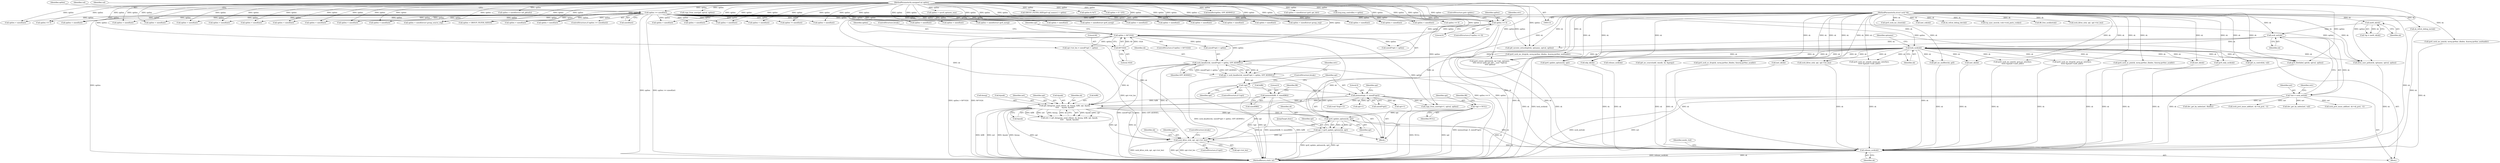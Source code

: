 digraph "0_linux_45f6fad84cc305103b28d73482b344d7f5b76f39_11@API" {
"1001131" [label="(Call,ipv6_update_options(sk, opt))"];
"1000187" [label="(Call,lock_sock(sk))"];
"1000129" [label="(Call,sock_net(sk))"];
"1000124" [label="(Call,inet6_sk(sk))"];
"1000115" [label="(MethodParameterIn,struct sock *sk)"];
"1001108" [label="(Call,ip6_datagram_send_ctl(net, sk, &msg, &fl6, opt, &junk,\n\t\t\t\t\t     &junk, &junk))"];
"1000127" [label="(Call,*net = sock_net(sk))"];
"1001049" [label="(Call,sock_kmalloc(sk, sizeof(*opt) + optlen, GFP_KERNEL))"];
"1001041" [label="(Call,optlen > 64*1024)"];
"1001032" [label="(Call,optlen == 0)"];
"1000152" [label="(Call,optlen >= sizeof(int))"];
"1000119" [label="(MethodParameterIn,unsigned int optlen)"];
"1001043" [label="(Call,64*1024)"];
"1001011" [label="(Call,memset(&fl6, 0, sizeof(fl6)))"];
"1001065" [label="(Call,memset(opt, 0, sizeof(*opt)))"];
"1001062" [label="(Call,!opt)"];
"1001047" [label="(Call,opt = sock_kmalloc(sk, sizeof(*opt) + optlen, GFP_KERNEL))"];
"1001005" [label="(Call,*opt = NULL)"];
"1001129" [label="(Call,opt = ipv6_update_options(sk, opt))"];
"1001137" [label="(Call,sock_kfree_s(sk, opt, opt->tot_len))"];
"1002030" [label="(Call,release_sock(sk))"];
"1001034" [label="(Literal,0)"];
"1000768" [label="(Call,optlen < sizeof(int))"];
"1001011" [label="(Call,memset(&fl6, 0, sizeof(fl6)))"];
"1000298" [label="(Call,sock_prot_inuse_add(net, sk->sk_prot, -1))"];
"1001049" [label="(Call,sock_kmalloc(sk, sizeof(*opt) + optlen, GFP_KERNEL))"];
"1001047" [label="(Call,opt = sock_kmalloc(sk, sizeof(*opt) + optlen, GFP_KERNEL))"];
"1000179" [label="(Call,ip6_mroute_setsockopt(sk, optname, optval, optlen))"];
"1001041" [label="(Call,optlen > 64*1024)"];
"1001131" [label="(Call,ipv6_update_options(sk, opt))"];
"1000472" [label="(Call,optlen < sizeof(int))"];
"1001179" [label="(Call,optlen < sizeof(int))"];
"1000420" [label="(Call,sk_refcnt_debug_inc(sk))"];
"1001005" [label="(Call,*opt = NULL)"];
"1001267" [label="(Call,dev_get_by_index(net, ifindex))"];
"1001050" [label="(Identifier,sk)"];
"1000552" [label="(Call,optlen < sizeof(int))"];
"1000632" [label="(Call,optlen < sizeof(int))"];
"1001062" [label="(Call,!opt)"];
"1000124" [label="(Call,inet6_sk(sk))"];
"1000947" [label="(Call,optlen < sizeof(struct in6_pktinfo))"];
"1001357" [label="(Call,optlen < sizeof(struct ipv6_mreq))"];
"1001768" [label="(Call,optlen < sizeof(int))"];
"1000194" [label="(Call,optlen < sizeof(int))"];
"1000512" [label="(Call,optlen < sizeof(int))"];
"1001037" [label="(Identifier,retv)"];
"1001702" [label="(Call,copy_from_user(gsf, optval, optlen))"];
"1000190" [label="(Identifier,optname)"];
"1000129" [label="(Call,sock_net(sk))"];
"1001106" [label="(Call,retv = ip6_datagram_send_ctl(net, sk, &msg, &fl6, opt, &junk,\n\t\t\t\t\t     &junk, &junk))"];
"1001073" [label="(Identifier,opt)"];
"1000532" [label="(Call,optlen < sizeof(int))"];
"1000706" [label="(Call,optlen < sizeof(int))"];
"1000492" [label="(Call,optlen < sizeof(int))"];
"1000452" [label="(Call,optlen < sizeof(int))"];
"1002046" [label="(MethodReturn,static int)"];
"1001115" [label="(Identifier,opt)"];
"1001668" [label="(Call,optlen < GROUP_FILTER_SIZE(0))"];
"1001762" [label="(Call,ip6_ra_control(sk, val))"];
"1000686" [label="(Call,optlen < sizeof(int))"];
"1001116" [label="(Call,&junk)"];
"1000125" [label="(Identifier,sk)"];
"1001035" [label="(ControlStructure,goto update;)"];
"1001040" [label="(ControlStructure,if (optlen > 64*1024))"];
"1001130" [label="(Identifier,opt)"];
"1001015" [label="(Call,sizeof(fl6))"];
"1001051" [label="(Call,sizeof(*opt) + optlen)"];
"1001110" [label="(Identifier,sk)"];
"1001135" [label="(ControlStructure,if (opt))"];
"1001139" [label="(Identifier,opt)"];
"1000437" [label="(Call,inet_sk(sk))"];
"1001014" [label="(Literal,0)"];
"1001137" [label="(Call,sock_kfree_s(sk, opt, opt->tot_len))"];
"1000127" [label="(Call,*net = sock_net(sk))"];
"1002038" [label="(Call,release_sock(sk))"];
"1000810" [label="(Call,optlen == 0)"];
"1001368" [label="(Call,inet_sk(sk))"];
"1000572" [label="(Call,optlen < sizeof(int))"];
"1000281" [label="(Call,ipv6_sock_mc_close(sk))"];
"1000295" [label="(Call,inet_csk(sk))"];
"1001793" [label="(Call,optlen < sizeof(int))"];
"1001816" [label="(Call,optlen < sizeof(int))"];
"1001134" [label="(JumpTarget,done:)"];
"1002031" [label="(Identifier,sk)"];
"1001068" [label="(Call,sizeof(*opt))"];
"1000592" [label="(Call,optlen < sizeof(int))"];
"1001113" [label="(Call,&fl6)"];
"1000359" [label="(Call,sock_prot_inuse_add(net, sk->sk_prot, -1))"];
"1001307" [label="(Call,optlen < sizeof(int))"];
"1001111" [label="(Call,&msg)"];
"1001033" [label="(Identifier,optlen)"];
"1001108" [label="(Call,ip6_datagram_send_ctl(net, sk, &msg, &fl6, opt, &junk,\n\t\t\t\t\t     &junk, &junk))"];
"1001840" [label="(Call,optlen < sizeof(int))"];
"1000153" [label="(Identifier,optlen)"];
"1001067" [label="(Literal,0)"];
"1002030" [label="(Call,release_sock(sk))"];
"1001143" [label="(ControlStructure,break;)"];
"1000122" [label="(Call,*np = inet6_sk(sk))"];
"1001132" [label="(Identifier,sk)"];
"1000154" [label="(Call,sizeof(int))"];
"1001390" [label="(Call,ipv6_sock_mc_join(sk, mreq.ipv6mr_ifindex, &mreq.ipv6mr_multiaddr))"];
"1000130" [label="(Identifier,sk)"];
"1001045" [label="(Literal,1024)"];
"1001118" [label="(Call,&junk)"];
"1001129" [label="(Call,opt = ipv6_update_options(sk, opt))"];
"1001624" [label="(Call,ipv6_sock_mc_join(sk, greqs.gsr_interface,\n\t\t\t\t\t\t &psin6->sin6_addr))"];
"1001042" [label="(Identifier,optlen)"];
"1000151" [label="(ControlStructure,if (optlen >= sizeof(int)))"];
"1001895" [label="(Call,optlen < sizeof(int))"];
"1001056" [label="(Identifier,GFP_KERNEL)"];
"1001063" [label="(Identifier,opt)"];
"1001138" [label="(Identifier,sk)"];
"1001452" [label="(Call,ipv6_sock_ac_drop(sk, mreq.ipv6mr_ifindex, &mreq.ipv6mr_acaddr))"];
"1000283" [label="(Call,sk_refcnt_debug_dec(sk))"];
"1000229" [label="(Call,udp_sk(sk))"];
"1001755" [label="(Call,optlen < sizeof(int))"];
"1000120" [label="(Block,)"];
"1001048" [label="(Identifier,opt)"];
"1000115" [label="(MethodParameterIn,struct sock *sk)"];
"1001071" [label="(Call,opt->tot_len = sizeof(*opt) + optlen)"];
"1001086" [label="(Call,opt+1)"];
"1000432" [label="(Call,optlen < sizeof(int))"];
"1001019" [label="(Identifier,fl6)"];
"1001878" [label="(Call,xfrm_user_policy(sk, optname, optval, optlen))"];
"1001544" [label="(Call,optlen < sizeof(struct group_source_req))"];
"1000159" [label="(Identifier,val)"];
"1000152" [label="(Call,optlen >= sizeof(int))"];
"1001032" [label="(Call,optlen == 0)"];
"1001031" [label="(ControlStructure,if (optlen == 0))"];
"1001674" [label="(Call,optlen > sysctl_optmem_max)"];
"1001440" [label="(Call,ipv6_sock_ac_join(sk, mreq.ipv6mr_ifindex, &mreq.ipv6mr_acaddr))"];
"1000940" [label="(Call,optlen == 0)"];
"1000336" [label="(Call,tcp_sync_mss(sk, icsk->icsk_pmtu_cookie))"];
"1000785" [label="(Call,optlen < sizeof(int))"];
"1001468" [label="(Call,optlen < sizeof(struct group_req))"];
"1001012" [label="(Call,&fl6)"];
"1001146" [label="(Call,optlen < sizeof(int))"];
"1001731" [label="(Call,GROUP_FILTER_SIZE(gsf->gf_numsrc) > optlen)"];
"1000119" [label="(MethodParameterIn,unsigned int optlen)"];
"1000612" [label="(Call,optlen < sizeof(int))"];
"1001101" [label="(Call,(void *)(opt+1))"];
"1000829" [label="(Call,optlen & 0x7)"];
"1001066" [label="(Identifier,opt)"];
"1001211" [label="(Call,optlen < sizeof(int))"];
"1000128" [label="(Identifier,net)"];
"1001238" [label="(Call,optlen != sizeof(int))"];
"1001525" [label="(Call,ipv6_sock_mc_drop(sk, greq.gr_interface,\n\t\t\t\t\t\t &psin6->sin6_addr))"];
"1000832" [label="(Call,optlen > 8 * 255)"];
"1001007" [label="(Identifier,NULL)"];
"1001402" [label="(Call,ipv6_sock_mc_drop(sk, mreq.ipv6mr_ifindex, &mreq.ipv6mr_multiaddr))"];
"1001140" [label="(Call,opt->tot_len)"];
"1001657" [label="(Call,ip6_mc_source(add, omode, sk, &greqs))"];
"1001103" [label="(Call,opt+1)"];
"1001747" [label="(Call,ip6_mc_msfilter(sk, gsf))"];
"1001064" [label="(ControlStructure,break;)"];
"1000279" [label="(Call,fl6_free_socklist(sk))"];
"1001987" [label="(Call,optlen < sizeof(int))"];
"1001065" [label="(Call,memset(opt, 0, sizeof(*opt)))"];
"1001058" [label="(Identifier,retv)"];
"1001046" [label="(ControlStructure,break;)"];
"1001013" [label="(Identifier,fl6)"];
"1001513" [label="(Call,ipv6_sock_mc_join(sk, greq.gr_interface,\n\t\t\t\t\t\t &psin6->sin6_addr))"];
"1001085" [label="(Call,copy_from_user(opt+1, optval, optlen))"];
"1001685" [label="(Call,kmalloc(optlen, GFP_KERNEL))"];
"1001043" [label="(Call,64*1024)"];
"1000399" [label="(Call,sock_kfree_s(sk, opt, opt->tot_len))"];
"1000188" [label="(Identifier,sk)"];
"1001075" [label="(Call,sizeof(*opt) + optlen)"];
"1000923" [label="(Call,ipv6_update_options(sk, opt))"];
"1000187" [label="(Call,lock_sock(sk))"];
"1001061" [label="(ControlStructure,if (!opt))"];
"1000652" [label="(Call,optlen < sizeof(int))"];
"1000929" [label="(Call,sock_kfree_s(sk, opt, opt->tot_len))"];
"1001003" [label="(Block,)"];
"1001133" [label="(Identifier,opt)"];
"1001329" [label="(Call,dev_get_by_index(net, val))"];
"1000824" [label="(Call,optlen < sizeof(struct ipv6_opt_hdr))"];
"1001092" [label="(Call,msg.msg_controllen = optlen)"];
"1000856" [label="(Call,ipv6_renew_options(sk, np->opt, optname,\n \t\t\t\t\t (struct ipv6_opt_hdr __user *)optval,\n \t\t\t\t\t optlen))"];
"1000726" [label="(Call,optlen < sizeof(int))"];
"1000135" [label="(Identifier,retv)"];
"1001417" [label="(Call,optlen < sizeof(struct ipv6_mreq))"];
"1000168" [label="(Identifier,val)"];
"1001120" [label="(Call,&junk)"];
"1002033" [label="(Identifier,needs_rtnl)"];
"1001006" [label="(Identifier,opt)"];
"1001857" [label="(Call,ipv6_flowlabel_opt(sk, optval, optlen))"];
"1000775" [label="(Call,inet_sk(sk))"];
"1001044" [label="(Literal,64)"];
"1000265" [label="(Call,ipv6_only_sock(sk))"];
"1001109" [label="(Identifier,net)"];
"1001131" -> "1001129"  [label="AST: "];
"1001131" -> "1001133"  [label="CFG: "];
"1001132" -> "1001131"  [label="AST: "];
"1001133" -> "1001131"  [label="AST: "];
"1001129" -> "1001131"  [label="CFG: "];
"1001131" -> "1001129"  [label="DDG: sk"];
"1001131" -> "1001129"  [label="DDG: opt"];
"1000187" -> "1001131"  [label="DDG: sk"];
"1001108" -> "1001131"  [label="DDG: sk"];
"1001108" -> "1001131"  [label="DDG: opt"];
"1000115" -> "1001131"  [label="DDG: sk"];
"1001005" -> "1001131"  [label="DDG: opt"];
"1001131" -> "1001137"  [label="DDG: sk"];
"1001131" -> "1002030"  [label="DDG: sk"];
"1000187" -> "1000120"  [label="AST: "];
"1000187" -> "1000188"  [label="CFG: "];
"1000188" -> "1000187"  [label="AST: "];
"1000190" -> "1000187"  [label="CFG: "];
"1000187" -> "1002046"  [label="DDG: lock_sock(sk)"];
"1000129" -> "1000187"  [label="DDG: sk"];
"1000115" -> "1000187"  [label="DDG: sk"];
"1000187" -> "1000229"  [label="DDG: sk"];
"1000187" -> "1000265"  [label="DDG: sk"];
"1000187" -> "1000437"  [label="DDG: sk"];
"1000187" -> "1000775"  [label="DDG: sk"];
"1000187" -> "1000856"  [label="DDG: sk"];
"1000187" -> "1000923"  [label="DDG: sk"];
"1000187" -> "1000929"  [label="DDG: sk"];
"1000187" -> "1001049"  [label="DDG: sk"];
"1000187" -> "1001368"  [label="DDG: sk"];
"1000187" -> "1001440"  [label="DDG: sk"];
"1000187" -> "1001452"  [label="DDG: sk"];
"1000187" -> "1001513"  [label="DDG: sk"];
"1000187" -> "1001525"  [label="DDG: sk"];
"1000187" -> "1001624"  [label="DDG: sk"];
"1000187" -> "1001657"  [label="DDG: sk"];
"1000187" -> "1001747"  [label="DDG: sk"];
"1000187" -> "1001762"  [label="DDG: sk"];
"1000187" -> "1001857"  [label="DDG: sk"];
"1000187" -> "1001878"  [label="DDG: sk"];
"1000187" -> "1002030"  [label="DDG: sk"];
"1000187" -> "1002038"  [label="DDG: sk"];
"1000129" -> "1000127"  [label="AST: "];
"1000129" -> "1000130"  [label="CFG: "];
"1000130" -> "1000129"  [label="AST: "];
"1000127" -> "1000129"  [label="CFG: "];
"1000129" -> "1002046"  [label="DDG: sk"];
"1000129" -> "1000127"  [label="DDG: sk"];
"1000124" -> "1000129"  [label="DDG: sk"];
"1000115" -> "1000129"  [label="DDG: sk"];
"1000129" -> "1000179"  [label="DDG: sk"];
"1000124" -> "1000122"  [label="AST: "];
"1000124" -> "1000125"  [label="CFG: "];
"1000125" -> "1000124"  [label="AST: "];
"1000122" -> "1000124"  [label="CFG: "];
"1000124" -> "1000122"  [label="DDG: sk"];
"1000115" -> "1000124"  [label="DDG: sk"];
"1000115" -> "1000114"  [label="AST: "];
"1000115" -> "1002046"  [label="DDG: sk"];
"1000115" -> "1000179"  [label="DDG: sk"];
"1000115" -> "1000229"  [label="DDG: sk"];
"1000115" -> "1000265"  [label="DDG: sk"];
"1000115" -> "1000279"  [label="DDG: sk"];
"1000115" -> "1000281"  [label="DDG: sk"];
"1000115" -> "1000283"  [label="DDG: sk"];
"1000115" -> "1000295"  [label="DDG: sk"];
"1000115" -> "1000336"  [label="DDG: sk"];
"1000115" -> "1000399"  [label="DDG: sk"];
"1000115" -> "1000420"  [label="DDG: sk"];
"1000115" -> "1000437"  [label="DDG: sk"];
"1000115" -> "1000775"  [label="DDG: sk"];
"1000115" -> "1000856"  [label="DDG: sk"];
"1000115" -> "1000923"  [label="DDG: sk"];
"1000115" -> "1000929"  [label="DDG: sk"];
"1000115" -> "1001049"  [label="DDG: sk"];
"1000115" -> "1001108"  [label="DDG: sk"];
"1000115" -> "1001137"  [label="DDG: sk"];
"1000115" -> "1001368"  [label="DDG: sk"];
"1000115" -> "1001390"  [label="DDG: sk"];
"1000115" -> "1001402"  [label="DDG: sk"];
"1000115" -> "1001440"  [label="DDG: sk"];
"1000115" -> "1001452"  [label="DDG: sk"];
"1000115" -> "1001513"  [label="DDG: sk"];
"1000115" -> "1001525"  [label="DDG: sk"];
"1000115" -> "1001624"  [label="DDG: sk"];
"1000115" -> "1001657"  [label="DDG: sk"];
"1000115" -> "1001747"  [label="DDG: sk"];
"1000115" -> "1001762"  [label="DDG: sk"];
"1000115" -> "1001857"  [label="DDG: sk"];
"1000115" -> "1001878"  [label="DDG: sk"];
"1000115" -> "1002030"  [label="DDG: sk"];
"1000115" -> "1002038"  [label="DDG: sk"];
"1001108" -> "1001106"  [label="AST: "];
"1001108" -> "1001120"  [label="CFG: "];
"1001109" -> "1001108"  [label="AST: "];
"1001110" -> "1001108"  [label="AST: "];
"1001111" -> "1001108"  [label="AST: "];
"1001113" -> "1001108"  [label="AST: "];
"1001115" -> "1001108"  [label="AST: "];
"1001116" -> "1001108"  [label="AST: "];
"1001118" -> "1001108"  [label="AST: "];
"1001120" -> "1001108"  [label="AST: "];
"1001106" -> "1001108"  [label="CFG: "];
"1001108" -> "1002046"  [label="DDG: &fl6"];
"1001108" -> "1002046"  [label="DDG: net"];
"1001108" -> "1002046"  [label="DDG: &junk"];
"1001108" -> "1002046"  [label="DDG: &msg"];
"1001108" -> "1002046"  [label="DDG: opt"];
"1001108" -> "1001106"  [label="DDG: &junk"];
"1001108" -> "1001106"  [label="DDG: opt"];
"1001108" -> "1001106"  [label="DDG: &fl6"];
"1001108" -> "1001106"  [label="DDG: net"];
"1001108" -> "1001106"  [label="DDG: &msg"];
"1001108" -> "1001106"  [label="DDG: sk"];
"1000127" -> "1001108"  [label="DDG: net"];
"1001049" -> "1001108"  [label="DDG: sk"];
"1001011" -> "1001108"  [label="DDG: &fl6"];
"1001065" -> "1001108"  [label="DDG: opt"];
"1001108" -> "1001137"  [label="DDG: sk"];
"1001108" -> "1001137"  [label="DDG: opt"];
"1001108" -> "1002030"  [label="DDG: sk"];
"1000127" -> "1000120"  [label="AST: "];
"1000128" -> "1000127"  [label="AST: "];
"1000135" -> "1000127"  [label="CFG: "];
"1000127" -> "1002046"  [label="DDG: sock_net(sk)"];
"1000127" -> "1002046"  [label="DDG: net"];
"1000127" -> "1000298"  [label="DDG: net"];
"1000127" -> "1000359"  [label="DDG: net"];
"1000127" -> "1001267"  [label="DDG: net"];
"1000127" -> "1001329"  [label="DDG: net"];
"1001049" -> "1001047"  [label="AST: "];
"1001049" -> "1001056"  [label="CFG: "];
"1001050" -> "1001049"  [label="AST: "];
"1001051" -> "1001049"  [label="AST: "];
"1001056" -> "1001049"  [label="AST: "];
"1001047" -> "1001049"  [label="CFG: "];
"1001049" -> "1002046"  [label="DDG: sizeof(*opt) + optlen"];
"1001049" -> "1002046"  [label="DDG: GFP_KERNEL"];
"1001049" -> "1001047"  [label="DDG: sk"];
"1001049" -> "1001047"  [label="DDG: sizeof(*opt) + optlen"];
"1001049" -> "1001047"  [label="DDG: GFP_KERNEL"];
"1001041" -> "1001049"  [label="DDG: optlen"];
"1000119" -> "1001049"  [label="DDG: optlen"];
"1001049" -> "1001137"  [label="DDG: sk"];
"1001049" -> "1002030"  [label="DDG: sk"];
"1001041" -> "1001040"  [label="AST: "];
"1001041" -> "1001043"  [label="CFG: "];
"1001042" -> "1001041"  [label="AST: "];
"1001043" -> "1001041"  [label="AST: "];
"1001046" -> "1001041"  [label="CFG: "];
"1001048" -> "1001041"  [label="CFG: "];
"1001041" -> "1002046"  [label="DDG: optlen > 64*1024"];
"1001041" -> "1002046"  [label="DDG: optlen"];
"1001041" -> "1002046"  [label="DDG: 64*1024"];
"1001032" -> "1001041"  [label="DDG: optlen"];
"1000119" -> "1001041"  [label="DDG: optlen"];
"1001043" -> "1001041"  [label="DDG: 64"];
"1001043" -> "1001041"  [label="DDG: 1024"];
"1001041" -> "1001051"  [label="DDG: optlen"];
"1001041" -> "1001071"  [label="DDG: optlen"];
"1001041" -> "1001075"  [label="DDG: optlen"];
"1001041" -> "1001085"  [label="DDG: optlen"];
"1001032" -> "1001031"  [label="AST: "];
"1001032" -> "1001034"  [label="CFG: "];
"1001033" -> "1001032"  [label="AST: "];
"1001034" -> "1001032"  [label="AST: "];
"1001035" -> "1001032"  [label="CFG: "];
"1001037" -> "1001032"  [label="CFG: "];
"1001032" -> "1002046"  [label="DDG: optlen"];
"1001032" -> "1002046"  [label="DDG: optlen == 0"];
"1000152" -> "1001032"  [label="DDG: optlen"];
"1000119" -> "1001032"  [label="DDG: optlen"];
"1000152" -> "1000151"  [label="AST: "];
"1000152" -> "1000154"  [label="CFG: "];
"1000153" -> "1000152"  [label="AST: "];
"1000154" -> "1000152"  [label="AST: "];
"1000159" -> "1000152"  [label="CFG: "];
"1000168" -> "1000152"  [label="CFG: "];
"1000152" -> "1002046"  [label="DDG: optlen >= sizeof(int)"];
"1000152" -> "1002046"  [label="DDG: optlen"];
"1000119" -> "1000152"  [label="DDG: optlen"];
"1000152" -> "1000179"  [label="DDG: optlen"];
"1000152" -> "1000194"  [label="DDG: optlen"];
"1000152" -> "1000432"  [label="DDG: optlen"];
"1000152" -> "1000452"  [label="DDG: optlen"];
"1000152" -> "1000472"  [label="DDG: optlen"];
"1000152" -> "1000492"  [label="DDG: optlen"];
"1000152" -> "1000512"  [label="DDG: optlen"];
"1000152" -> "1000532"  [label="DDG: optlen"];
"1000152" -> "1000552"  [label="DDG: optlen"];
"1000152" -> "1000572"  [label="DDG: optlen"];
"1000152" -> "1000592"  [label="DDG: optlen"];
"1000152" -> "1000612"  [label="DDG: optlen"];
"1000152" -> "1000632"  [label="DDG: optlen"];
"1000152" -> "1000652"  [label="DDG: optlen"];
"1000152" -> "1000686"  [label="DDG: optlen"];
"1000152" -> "1000706"  [label="DDG: optlen"];
"1000152" -> "1000726"  [label="DDG: optlen"];
"1000152" -> "1000768"  [label="DDG: optlen"];
"1000152" -> "1000785"  [label="DDG: optlen"];
"1000152" -> "1000810"  [label="DDG: optlen"];
"1000152" -> "1000940"  [label="DDG: optlen"];
"1000152" -> "1001146"  [label="DDG: optlen"];
"1000152" -> "1001179"  [label="DDG: optlen"];
"1000152" -> "1001211"  [label="DDG: optlen"];
"1000152" -> "1001238"  [label="DDG: optlen"];
"1000152" -> "1001307"  [label="DDG: optlen"];
"1000152" -> "1001357"  [label="DDG: optlen"];
"1000152" -> "1001417"  [label="DDG: optlen"];
"1000152" -> "1001468"  [label="DDG: optlen"];
"1000152" -> "1001544"  [label="DDG: optlen"];
"1000152" -> "1001668"  [label="DDG: optlen"];
"1000152" -> "1001755"  [label="DDG: optlen"];
"1000152" -> "1001768"  [label="DDG: optlen"];
"1000152" -> "1001793"  [label="DDG: optlen"];
"1000152" -> "1001816"  [label="DDG: optlen"];
"1000152" -> "1001840"  [label="DDG: optlen"];
"1000152" -> "1001857"  [label="DDG: optlen"];
"1000152" -> "1001878"  [label="DDG: optlen"];
"1000152" -> "1001895"  [label="DDG: optlen"];
"1000152" -> "1001987"  [label="DDG: optlen"];
"1000119" -> "1000114"  [label="AST: "];
"1000119" -> "1002046"  [label="DDG: optlen"];
"1000119" -> "1000179"  [label="DDG: optlen"];
"1000119" -> "1000194"  [label="DDG: optlen"];
"1000119" -> "1000432"  [label="DDG: optlen"];
"1000119" -> "1000452"  [label="DDG: optlen"];
"1000119" -> "1000472"  [label="DDG: optlen"];
"1000119" -> "1000492"  [label="DDG: optlen"];
"1000119" -> "1000512"  [label="DDG: optlen"];
"1000119" -> "1000532"  [label="DDG: optlen"];
"1000119" -> "1000552"  [label="DDG: optlen"];
"1000119" -> "1000572"  [label="DDG: optlen"];
"1000119" -> "1000592"  [label="DDG: optlen"];
"1000119" -> "1000612"  [label="DDG: optlen"];
"1000119" -> "1000632"  [label="DDG: optlen"];
"1000119" -> "1000652"  [label="DDG: optlen"];
"1000119" -> "1000686"  [label="DDG: optlen"];
"1000119" -> "1000706"  [label="DDG: optlen"];
"1000119" -> "1000726"  [label="DDG: optlen"];
"1000119" -> "1000768"  [label="DDG: optlen"];
"1000119" -> "1000785"  [label="DDG: optlen"];
"1000119" -> "1000810"  [label="DDG: optlen"];
"1000119" -> "1000824"  [label="DDG: optlen"];
"1000119" -> "1000829"  [label="DDG: optlen"];
"1000119" -> "1000832"  [label="DDG: optlen"];
"1000119" -> "1000856"  [label="DDG: optlen"];
"1000119" -> "1000940"  [label="DDG: optlen"];
"1000119" -> "1000947"  [label="DDG: optlen"];
"1000119" -> "1001051"  [label="DDG: optlen"];
"1000119" -> "1001071"  [label="DDG: optlen"];
"1000119" -> "1001075"  [label="DDG: optlen"];
"1000119" -> "1001085"  [label="DDG: optlen"];
"1000119" -> "1001092"  [label="DDG: optlen"];
"1000119" -> "1001146"  [label="DDG: optlen"];
"1000119" -> "1001179"  [label="DDG: optlen"];
"1000119" -> "1001211"  [label="DDG: optlen"];
"1000119" -> "1001238"  [label="DDG: optlen"];
"1000119" -> "1001307"  [label="DDG: optlen"];
"1000119" -> "1001357"  [label="DDG: optlen"];
"1000119" -> "1001417"  [label="DDG: optlen"];
"1000119" -> "1001468"  [label="DDG: optlen"];
"1000119" -> "1001544"  [label="DDG: optlen"];
"1000119" -> "1001668"  [label="DDG: optlen"];
"1000119" -> "1001674"  [label="DDG: optlen"];
"1000119" -> "1001685"  [label="DDG: optlen"];
"1000119" -> "1001702"  [label="DDG: optlen"];
"1000119" -> "1001731"  [label="DDG: optlen"];
"1000119" -> "1001755"  [label="DDG: optlen"];
"1000119" -> "1001768"  [label="DDG: optlen"];
"1000119" -> "1001793"  [label="DDG: optlen"];
"1000119" -> "1001816"  [label="DDG: optlen"];
"1000119" -> "1001840"  [label="DDG: optlen"];
"1000119" -> "1001857"  [label="DDG: optlen"];
"1000119" -> "1001878"  [label="DDG: optlen"];
"1000119" -> "1001895"  [label="DDG: optlen"];
"1000119" -> "1001987"  [label="DDG: optlen"];
"1001043" -> "1001045"  [label="CFG: "];
"1001044" -> "1001043"  [label="AST: "];
"1001045" -> "1001043"  [label="AST: "];
"1001011" -> "1001003"  [label="AST: "];
"1001011" -> "1001015"  [label="CFG: "];
"1001012" -> "1001011"  [label="AST: "];
"1001014" -> "1001011"  [label="AST: "];
"1001015" -> "1001011"  [label="AST: "];
"1001019" -> "1001011"  [label="CFG: "];
"1001011" -> "1002046"  [label="DDG: &fl6"];
"1001011" -> "1002046"  [label="DDG: memset(&fl6, 0, sizeof(fl6))"];
"1001065" -> "1001003"  [label="AST: "];
"1001065" -> "1001068"  [label="CFG: "];
"1001066" -> "1001065"  [label="AST: "];
"1001067" -> "1001065"  [label="AST: "];
"1001068" -> "1001065"  [label="AST: "];
"1001073" -> "1001065"  [label="CFG: "];
"1001065" -> "1002046"  [label="DDG: memset(opt, 0, sizeof(*opt))"];
"1001062" -> "1001065"  [label="DDG: opt"];
"1001065" -> "1001085"  [label="DDG: opt"];
"1001065" -> "1001086"  [label="DDG: opt"];
"1001065" -> "1001101"  [label="DDG: opt"];
"1001065" -> "1001103"  [label="DDG: opt"];
"1001065" -> "1001137"  [label="DDG: opt"];
"1001062" -> "1001061"  [label="AST: "];
"1001062" -> "1001063"  [label="CFG: "];
"1001063" -> "1001062"  [label="AST: "];
"1001064" -> "1001062"  [label="CFG: "];
"1001066" -> "1001062"  [label="CFG: "];
"1001062" -> "1002046"  [label="DDG: !opt"];
"1001062" -> "1002046"  [label="DDG: opt"];
"1001047" -> "1001062"  [label="DDG: opt"];
"1001047" -> "1001003"  [label="AST: "];
"1001048" -> "1001047"  [label="AST: "];
"1001058" -> "1001047"  [label="CFG: "];
"1001047" -> "1002046"  [label="DDG: sock_kmalloc(sk, sizeof(*opt) + optlen, GFP_KERNEL)"];
"1001005" -> "1001003"  [label="AST: "];
"1001005" -> "1001007"  [label="CFG: "];
"1001006" -> "1001005"  [label="AST: "];
"1001007" -> "1001005"  [label="AST: "];
"1001013" -> "1001005"  [label="CFG: "];
"1001005" -> "1002046"  [label="DDG: NULL"];
"1001005" -> "1002046"  [label="DDG: opt"];
"1001129" -> "1001003"  [label="AST: "];
"1001130" -> "1001129"  [label="AST: "];
"1001134" -> "1001129"  [label="CFG: "];
"1001129" -> "1002046"  [label="DDG: opt"];
"1001129" -> "1002046"  [label="DDG: ipv6_update_options(sk, opt)"];
"1001129" -> "1001137"  [label="DDG: opt"];
"1001137" -> "1001135"  [label="AST: "];
"1001137" -> "1001140"  [label="CFG: "];
"1001138" -> "1001137"  [label="AST: "];
"1001139" -> "1001137"  [label="AST: "];
"1001140" -> "1001137"  [label="AST: "];
"1001143" -> "1001137"  [label="CFG: "];
"1001137" -> "1002046"  [label="DDG: opt->tot_len"];
"1001137" -> "1002046"  [label="DDG: sock_kfree_s(sk, opt, opt->tot_len)"];
"1001137" -> "1002046"  [label="DDG: opt"];
"1001071" -> "1001137"  [label="DDG: opt->tot_len"];
"1001137" -> "1002030"  [label="DDG: sk"];
"1002030" -> "1000120"  [label="AST: "];
"1002030" -> "1002031"  [label="CFG: "];
"1002031" -> "1002030"  [label="AST: "];
"1002033" -> "1002030"  [label="CFG: "];
"1002030" -> "1002046"  [label="DDG: release_sock(sk)"];
"1002030" -> "1002046"  [label="DDG: sk"];
"1001657" -> "1002030"  [label="DDG: sk"];
"1000856" -> "1002030"  [label="DDG: sk"];
"1001857" -> "1002030"  [label="DDG: sk"];
"1001747" -> "1002030"  [label="DDG: sk"];
"1000775" -> "1002030"  [label="DDG: sk"];
"1000437" -> "1002030"  [label="DDG: sk"];
"1000265" -> "1002030"  [label="DDG: sk"];
"1001402" -> "1002030"  [label="DDG: sk"];
"1000929" -> "1002030"  [label="DDG: sk"];
"1001390" -> "1002030"  [label="DDG: sk"];
"1001762" -> "1002030"  [label="DDG: sk"];
"1001525" -> "1002030"  [label="DDG: sk"];
"1001513" -> "1002030"  [label="DDG: sk"];
"1001452" -> "1002030"  [label="DDG: sk"];
"1001878" -> "1002030"  [label="DDG: sk"];
"1000229" -> "1002030"  [label="DDG: sk"];
"1000420" -> "1002030"  [label="DDG: sk"];
"1000923" -> "1002030"  [label="DDG: sk"];
"1001368" -> "1002030"  [label="DDG: sk"];
"1001440" -> "1002030"  [label="DDG: sk"];
"1001624" -> "1002030"  [label="DDG: sk"];
}
